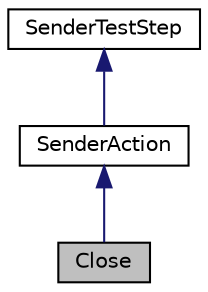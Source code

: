 digraph "Close"
{
 // LATEX_PDF_SIZE
  edge [fontname="Helvetica",fontsize="10",labelfontname="Helvetica",labelfontsize="10"];
  node [fontname="Helvetica",fontsize="10",shape=record];
  Node1 [label="Close",height=0.2,width=0.4,color="black", fillcolor="grey75", style="filled", fontcolor="black",tooltip=" "];
  Node2 -> Node1 [dir="back",color="midnightblue",fontsize="10",style="solid"];
  Node2 [label="SenderAction",height=0.2,width=0.4,color="black", fillcolor="white", style="filled",URL="$structSenderAction.html",tooltip=" "];
  Node3 -> Node2 [dir="back",color="midnightblue",fontsize="10",style="solid"];
  Node3 [label="SenderTestStep",height=0.2,width=0.4,color="black", fillcolor="white", style="filled",URL="$structSenderTestStep.html",tooltip=" "];
}
